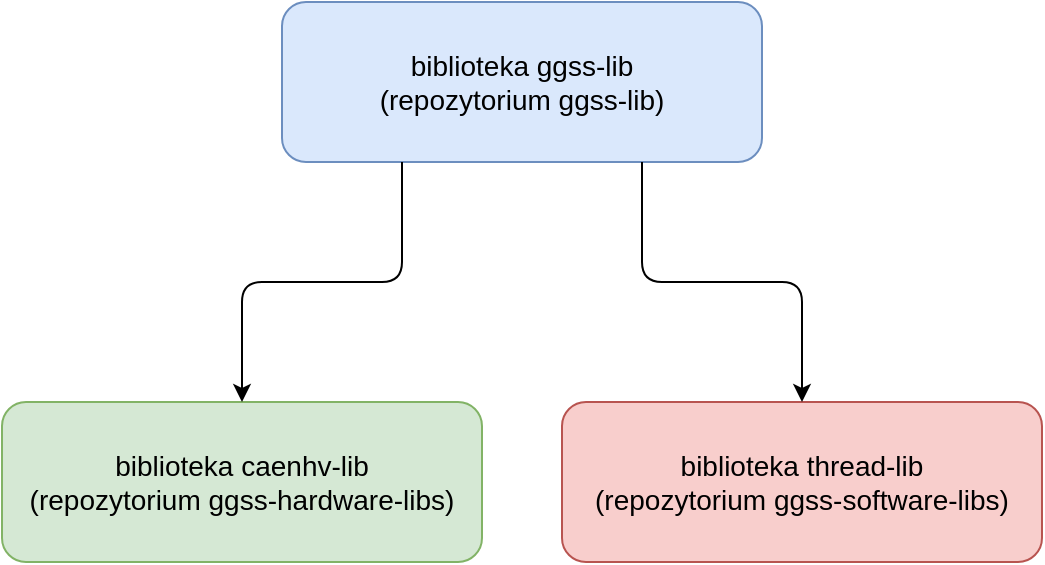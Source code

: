 <mxfile version="14.8.2" type="device"><diagram id="KUHsnXcYFpOuCT91ChBr" name="Page-1"><mxGraphModel dx="2062" dy="1065" grid="1" gridSize="10" guides="1" tooltips="1" connect="1" arrows="1" fold="1" page="1" pageScale="1" pageWidth="550" pageHeight="400" math="0" shadow="0"><root><mxCell id="0"/><mxCell id="1" parent="0"/><mxCell id="vyQJXVVzmZYkZ6MGrD9N-1" value="biblioteka ggss-lib&lt;br style=&quot;font-size: 14px;&quot;&gt;(repozytorium ggss-lib)" style="rounded=1;whiteSpace=wrap;html=1;fontSize=14;fillColor=#dae8fc;strokeColor=#6c8ebf;" vertex="1" parent="1"><mxGeometry x="155" y="80" width="240" height="80" as="geometry"/></mxCell><mxCell id="vyQJXVVzmZYkZ6MGrD9N-2" value="biblioteka caenhv-lib&lt;br style=&quot;font-size: 14px;&quot;&gt;(repozytorium ggss-hardware-libs)" style="rounded=1;whiteSpace=wrap;html=1;fontSize=14;fillColor=#d5e8d4;strokeColor=#82b366;" vertex="1" parent="1"><mxGeometry x="15" y="280" width="240" height="80" as="geometry"/></mxCell><mxCell id="vyQJXVVzmZYkZ6MGrD9N-3" value="biblioteka thread-lib&lt;br style=&quot;font-size: 14px&quot;&gt;(repozytorium ggss-software-libs)" style="rounded=1;whiteSpace=wrap;html=1;fontSize=14;fillColor=#f8cecc;strokeColor=#b85450;" vertex="1" parent="1"><mxGeometry x="295" y="280" width="240" height="80" as="geometry"/></mxCell><mxCell id="vyQJXVVzmZYkZ6MGrD9N-4" value="" style="endArrow=classic;html=1;fontSize=14;exitX=0.25;exitY=1;exitDx=0;exitDy=0;entryX=0.5;entryY=0;entryDx=0;entryDy=0;" edge="1" parent="1" source="vyQJXVVzmZYkZ6MGrD9N-1" target="vyQJXVVzmZYkZ6MGrD9N-2"><mxGeometry width="50" height="50" relative="1" as="geometry"><mxPoint x="325" y="270" as="sourcePoint"/><mxPoint x="375" y="220" as="targetPoint"/><Array as="points"><mxPoint x="215" y="220"/><mxPoint x="135" y="220"/></Array></mxGeometry></mxCell><mxCell id="vyQJXVVzmZYkZ6MGrD9N-5" value="" style="endArrow=classic;html=1;fontSize=14;exitX=0.75;exitY=1;exitDx=0;exitDy=0;entryX=0.5;entryY=0;entryDx=0;entryDy=0;" edge="1" parent="1" source="vyQJXVVzmZYkZ6MGrD9N-1" target="vyQJXVVzmZYkZ6MGrD9N-3"><mxGeometry width="50" height="50" relative="1" as="geometry"><mxPoint x="325" y="270" as="sourcePoint"/><mxPoint x="375" y="220" as="targetPoint"/><Array as="points"><mxPoint x="335" y="220"/><mxPoint x="415" y="220"/></Array></mxGeometry></mxCell></root></mxGraphModel></diagram></mxfile>
